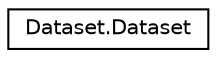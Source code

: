 digraph "Graphical Class Hierarchy"
{
  edge [fontname="Helvetica",fontsize="10",labelfontname="Helvetica",labelfontsize="10"];
  node [fontname="Helvetica",fontsize="10",shape=record];
  rankdir="LR";
  Node0 [label="Dataset.Dataset",height=0.2,width=0.4,color="black", fillcolor="white", style="filled",URL="$class_dataset_1_1_dataset.html"];
}
